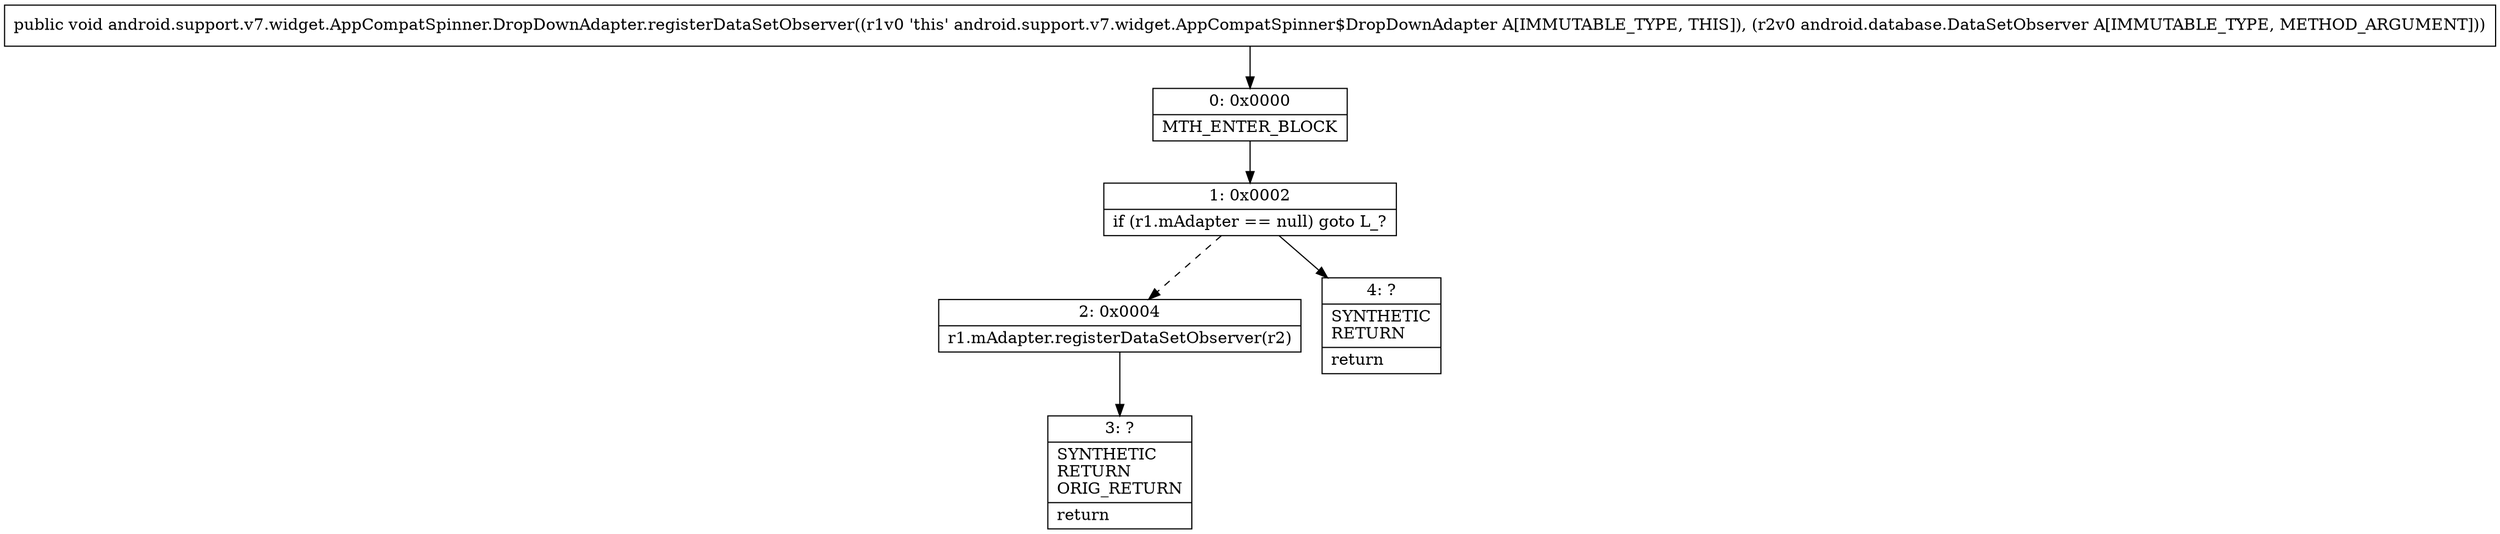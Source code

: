 digraph "CFG forandroid.support.v7.widget.AppCompatSpinner.DropDownAdapter.registerDataSetObserver(Landroid\/database\/DataSetObserver;)V" {
Node_0 [shape=record,label="{0\:\ 0x0000|MTH_ENTER_BLOCK\l}"];
Node_1 [shape=record,label="{1\:\ 0x0002|if (r1.mAdapter == null) goto L_?\l}"];
Node_2 [shape=record,label="{2\:\ 0x0004|r1.mAdapter.registerDataSetObserver(r2)\l}"];
Node_3 [shape=record,label="{3\:\ ?|SYNTHETIC\lRETURN\lORIG_RETURN\l|return\l}"];
Node_4 [shape=record,label="{4\:\ ?|SYNTHETIC\lRETURN\l|return\l}"];
MethodNode[shape=record,label="{public void android.support.v7.widget.AppCompatSpinner.DropDownAdapter.registerDataSetObserver((r1v0 'this' android.support.v7.widget.AppCompatSpinner$DropDownAdapter A[IMMUTABLE_TYPE, THIS]), (r2v0 android.database.DataSetObserver A[IMMUTABLE_TYPE, METHOD_ARGUMENT])) }"];
MethodNode -> Node_0;
Node_0 -> Node_1;
Node_1 -> Node_2[style=dashed];
Node_1 -> Node_4;
Node_2 -> Node_3;
}

